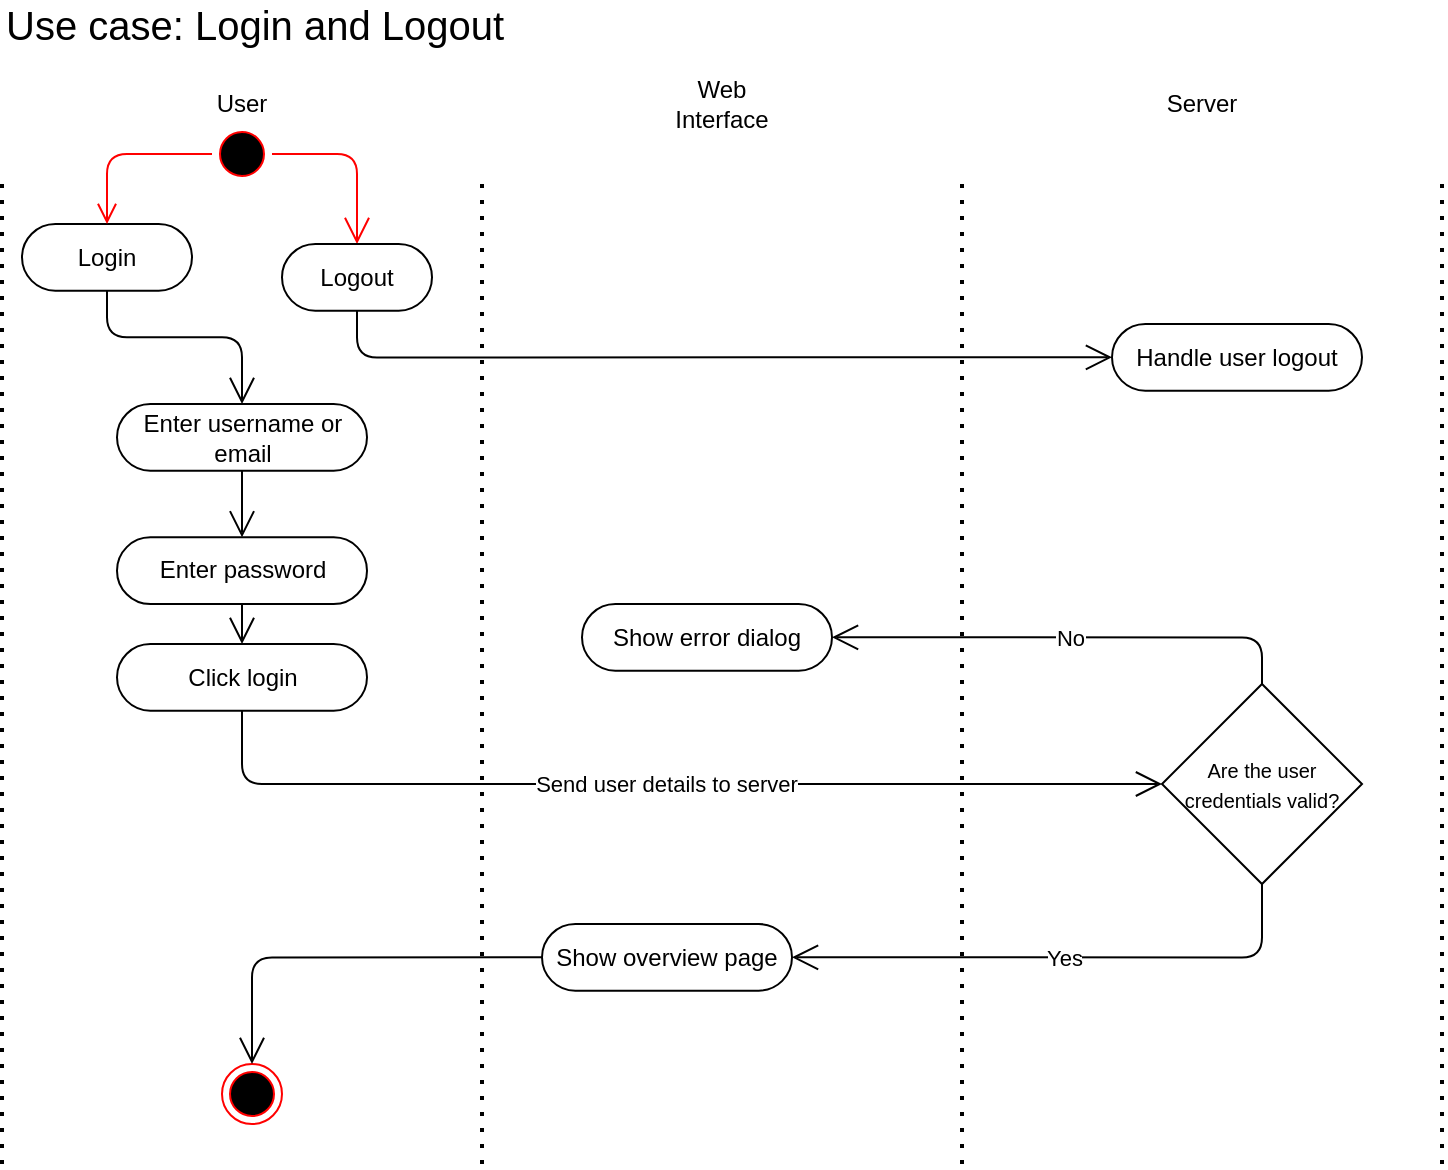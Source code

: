 <mxfile version="13.10.4" type="device"><diagram id="GocrfeRS6b1qpwub8BYD" name="Page-1"><mxGraphModel dx="1038" dy="1591" grid="1" gridSize="10" guides="1" tooltips="1" connect="1" arrows="1" fold="1" page="1" pageScale="1" pageWidth="850" pageHeight="1100" math="0" shadow="0"><root><mxCell id="0"/><mxCell id="1" parent="0"/><mxCell id="xQHifoGdtHOiYe6AteHw-1" value="" style="endArrow=none;dashed=1;html=1;dashPattern=1 3;strokeWidth=2;" parent="1" edge="1"><mxGeometry width="50" height="50" relative="1" as="geometry"><mxPoint x="280" y="530" as="sourcePoint"/><mxPoint x="280" y="40" as="targetPoint"/></mxGeometry></mxCell><mxCell id="xQHifoGdtHOiYe6AteHw-3" value="" style="endArrow=none;dashed=1;html=1;dashPattern=1 3;strokeWidth=2;" parent="1" edge="1"><mxGeometry width="50" height="50" relative="1" as="geometry"><mxPoint x="520" y="530" as="sourcePoint"/><mxPoint x="520" y="40" as="targetPoint"/></mxGeometry></mxCell><mxCell id="xQHifoGdtHOiYe6AteHw-4" value="" style="endArrow=none;dashed=1;html=1;dashPattern=1 3;strokeWidth=2;" parent="1" edge="1"><mxGeometry width="50" height="50" relative="1" as="geometry"><mxPoint x="760" y="530" as="sourcePoint"/><mxPoint x="760" y="40" as="targetPoint"/></mxGeometry></mxCell><mxCell id="xQHifoGdtHOiYe6AteHw-5" value="" style="endArrow=none;dashed=1;html=1;dashPattern=1 3;strokeWidth=2;" parent="1" edge="1"><mxGeometry width="50" height="50" relative="1" as="geometry"><mxPoint x="40" y="530" as="sourcePoint"/><mxPoint x="40" y="40" as="targetPoint"/></mxGeometry></mxCell><mxCell id="xQHifoGdtHOiYe6AteHw-6" value="User" style="text;html=1;strokeColor=none;fillColor=none;align=center;verticalAlign=middle;whiteSpace=wrap;rounded=0;" parent="1" vertex="1"><mxGeometry x="140" y="-10" width="40" height="20" as="geometry"/></mxCell><mxCell id="xQHifoGdtHOiYe6AteHw-7" value="Web Interface" style="text;html=1;strokeColor=none;fillColor=none;align=center;verticalAlign=middle;whiteSpace=wrap;rounded=0;" parent="1" vertex="1"><mxGeometry x="380" y="-10" width="40" height="20" as="geometry"/></mxCell><mxCell id="xQHifoGdtHOiYe6AteHw-9" value="Server" style="text;html=1;strokeColor=none;fillColor=none;align=center;verticalAlign=middle;whiteSpace=wrap;rounded=0;" parent="1" vertex="1"><mxGeometry x="620" y="-10" width="40" height="20" as="geometry"/></mxCell><mxCell id="6GFqBiYzYUNujZSCJVLI-18" style="edgeStyle=orthogonalEdgeStyle;rounded=1;orthogonalLoop=1;jettySize=auto;html=1;exitX=0.5;exitY=1;exitDx=0;exitDy=0;entryX=0.5;entryY=0;entryDx=0;entryDy=0;startArrow=none;startFill=0;endArrow=open;endFill=0;endSize=11;" edge="1" parent="1" source="xQHifoGdtHOiYe6AteHw-13" target="xQHifoGdtHOiYe6AteHw-17"><mxGeometry relative="1" as="geometry"/></mxCell><mxCell id="xQHifoGdtHOiYe6AteHw-13" value="Login" style="rounded=1;whiteSpace=wrap;html=1;arcSize=50;fillColor=none;" parent="1" vertex="1"><mxGeometry x="50" y="60" width="85" height="33.33" as="geometry"/></mxCell><mxCell id="6GFqBiYzYUNujZSCJVLI-11" style="edgeStyle=orthogonalEdgeStyle;rounded=0;orthogonalLoop=1;jettySize=auto;html=1;exitX=0.5;exitY=1;exitDx=0;exitDy=0;entryX=0.5;entryY=0;entryDx=0;entryDy=0;startArrow=none;startFill=0;endArrow=open;endFill=0;endSize=11;" edge="1" parent="1" source="xQHifoGdtHOiYe6AteHw-17" target="6GFqBiYzYUNujZSCJVLI-5"><mxGeometry relative="1" as="geometry"/></mxCell><mxCell id="xQHifoGdtHOiYe6AteHw-17" value="Enter username or email" style="rounded=1;whiteSpace=wrap;html=1;arcSize=50;fillColor=none;" parent="1" vertex="1"><mxGeometry x="97.5" y="150" width="125" height="33.33" as="geometry"/></mxCell><mxCell id="xQHifoGdtHOiYe6AteHw-41" value="" style="ellipse;html=1;shape=endState;fillColor=#000000;strokeColor=#ff0000;" parent="1" vertex="1"><mxGeometry x="150" y="480" width="30" height="30" as="geometry"/></mxCell><mxCell id="6GFqBiYzYUNujZSCJVLI-19" style="edgeStyle=orthogonalEdgeStyle;rounded=1;orthogonalLoop=1;jettySize=auto;html=1;exitX=1;exitY=0.5;exitDx=0;exitDy=0;entryX=0.5;entryY=0;entryDx=0;entryDy=0;startArrow=none;startFill=0;endArrow=open;endFill=0;endSize=11;strokeColor=#FF0000;" edge="1" parent="1" source="xQHifoGdtHOiYe6AteHw-42" target="6GFqBiYzYUNujZSCJVLI-3"><mxGeometry relative="1" as="geometry"/></mxCell><mxCell id="xQHifoGdtHOiYe6AteHw-42" value="" style="ellipse;html=1;shape=startState;fillColor=#000000;strokeColor=#ff0000;" parent="1" vertex="1"><mxGeometry x="145" y="10" width="30" height="30" as="geometry"/></mxCell><mxCell id="xQHifoGdtHOiYe6AteHw-43" value="" style="edgeStyle=orthogonalEdgeStyle;html=1;verticalAlign=bottom;endArrow=open;endSize=8;strokeColor=#ff0000;entryX=0.5;entryY=0;entryDx=0;entryDy=0;rounded=1;" parent="1" source="xQHifoGdtHOiYe6AteHw-42" target="xQHifoGdtHOiYe6AteHw-13" edge="1"><mxGeometry relative="1" as="geometry"><mxPoint x="160" y="50" as="targetPoint"/></mxGeometry></mxCell><mxCell id="xQHifoGdtHOiYe6AteHw-62" value="Use case: Login and Logout" style="text;html=1;strokeColor=none;fillColor=none;align=left;verticalAlign=middle;whiteSpace=wrap;rounded=0;fontSize=20;" parent="1" vertex="1"><mxGeometry x="40" y="-50" width="297" height="20" as="geometry"/></mxCell><mxCell id="mo-25rlrMZRseZjnQNnw-2" value="Show error dialog" style="rounded=1;whiteSpace=wrap;html=1;arcSize=50;fillColor=none;" parent="1" vertex="1"><mxGeometry x="330" y="250" width="125" height="33.33" as="geometry"/></mxCell><mxCell id="6GFqBiYzYUNujZSCJVLI-2" style="edgeStyle=orthogonalEdgeStyle;rounded=1;orthogonalLoop=1;jettySize=auto;html=1;exitX=0;exitY=0.5;exitDx=0;exitDy=0;entryX=0.5;entryY=0;entryDx=0;entryDy=0;startArrow=none;startFill=0;endArrow=open;endFill=0;endSize=11;" edge="1" parent="1" source="6GFqBiYzYUNujZSCJVLI-1" target="xQHifoGdtHOiYe6AteHw-41"><mxGeometry relative="1" as="geometry"/></mxCell><mxCell id="6GFqBiYzYUNujZSCJVLI-1" value="Show overview page" style="rounded=1;whiteSpace=wrap;html=1;arcSize=50;fillColor=none;" vertex="1" parent="1"><mxGeometry x="310" y="410" width="125" height="33.33" as="geometry"/></mxCell><mxCell id="6GFqBiYzYUNujZSCJVLI-20" style="edgeStyle=orthogonalEdgeStyle;rounded=1;orthogonalLoop=1;jettySize=auto;html=1;exitX=0.5;exitY=1;exitDx=0;exitDy=0;entryX=0;entryY=0.5;entryDx=0;entryDy=0;startArrow=none;startFill=0;endArrow=open;endFill=0;endSize=11;" edge="1" parent="1" source="6GFqBiYzYUNujZSCJVLI-3" target="6GFqBiYzYUNujZSCJVLI-4"><mxGeometry relative="1" as="geometry"/></mxCell><mxCell id="6GFqBiYzYUNujZSCJVLI-3" value="Logout" style="rounded=1;whiteSpace=wrap;html=1;arcSize=50;fillColor=none;" vertex="1" parent="1"><mxGeometry x="180" y="70" width="75" height="33.33" as="geometry"/></mxCell><mxCell id="6GFqBiYzYUNujZSCJVLI-4" value="Handle user logout" style="rounded=1;whiteSpace=wrap;html=1;arcSize=50;fillColor=none;" vertex="1" parent="1"><mxGeometry x="595" y="110" width="125" height="33.33" as="geometry"/></mxCell><mxCell id="6GFqBiYzYUNujZSCJVLI-12" style="edgeStyle=orthogonalEdgeStyle;rounded=0;orthogonalLoop=1;jettySize=auto;html=1;exitX=0.5;exitY=1;exitDx=0;exitDy=0;entryX=0.5;entryY=0;entryDx=0;entryDy=0;startArrow=none;startFill=0;endArrow=open;endFill=0;endSize=11;" edge="1" parent="1" source="6GFqBiYzYUNujZSCJVLI-5" target="6GFqBiYzYUNujZSCJVLI-8"><mxGeometry relative="1" as="geometry"/></mxCell><mxCell id="6GFqBiYzYUNujZSCJVLI-5" value="Enter password" style="rounded=1;whiteSpace=wrap;html=1;arcSize=50;fillColor=none;" vertex="1" parent="1"><mxGeometry x="97.5" y="216.67" width="125" height="33.33" as="geometry"/></mxCell><mxCell id="6GFqBiYzYUNujZSCJVLI-14" value="Send user details to server" style="edgeStyle=orthogonalEdgeStyle;rounded=1;orthogonalLoop=1;jettySize=auto;html=1;exitX=0.5;exitY=1;exitDx=0;exitDy=0;entryX=0;entryY=0.5;entryDx=0;entryDy=0;startArrow=none;startFill=0;endArrow=open;endFill=0;endSize=11;" edge="1" parent="1" source="6GFqBiYzYUNujZSCJVLI-8" target="6GFqBiYzYUNujZSCJVLI-13"><mxGeometry relative="1" as="geometry"/></mxCell><mxCell id="6GFqBiYzYUNujZSCJVLI-8" value="Click login" style="rounded=1;whiteSpace=wrap;html=1;arcSize=50;fillColor=none;" vertex="1" parent="1"><mxGeometry x="97.5" y="270" width="125" height="33.33" as="geometry"/></mxCell><mxCell id="6GFqBiYzYUNujZSCJVLI-15" value="Yes" style="edgeStyle=orthogonalEdgeStyle;rounded=1;orthogonalLoop=1;jettySize=auto;html=1;exitX=0.5;exitY=1;exitDx=0;exitDy=0;entryX=1;entryY=0.5;entryDx=0;entryDy=0;startArrow=none;startFill=0;endArrow=open;endFill=0;endSize=11;" edge="1" parent="1" source="6GFqBiYzYUNujZSCJVLI-13" target="6GFqBiYzYUNujZSCJVLI-1"><mxGeometry relative="1" as="geometry"/></mxCell><mxCell id="6GFqBiYzYUNujZSCJVLI-16" value="No" style="edgeStyle=orthogonalEdgeStyle;rounded=1;orthogonalLoop=1;jettySize=auto;html=1;exitX=0.5;exitY=0;exitDx=0;exitDy=0;entryX=1;entryY=0.5;entryDx=0;entryDy=0;startArrow=none;startFill=0;endArrow=open;endFill=0;endSize=11;" edge="1" parent="1" source="6GFqBiYzYUNujZSCJVLI-13" target="mo-25rlrMZRseZjnQNnw-2"><mxGeometry relative="1" as="geometry"/></mxCell><mxCell id="6GFqBiYzYUNujZSCJVLI-13" value="&lt;font style=&quot;font-size: 10px&quot;&gt;Are the user credentials valid?&lt;/font&gt;" style="rhombus;whiteSpace=wrap;html=1;" vertex="1" parent="1"><mxGeometry x="620" y="290" width="100" height="100" as="geometry"/></mxCell></root></mxGraphModel></diagram></mxfile>